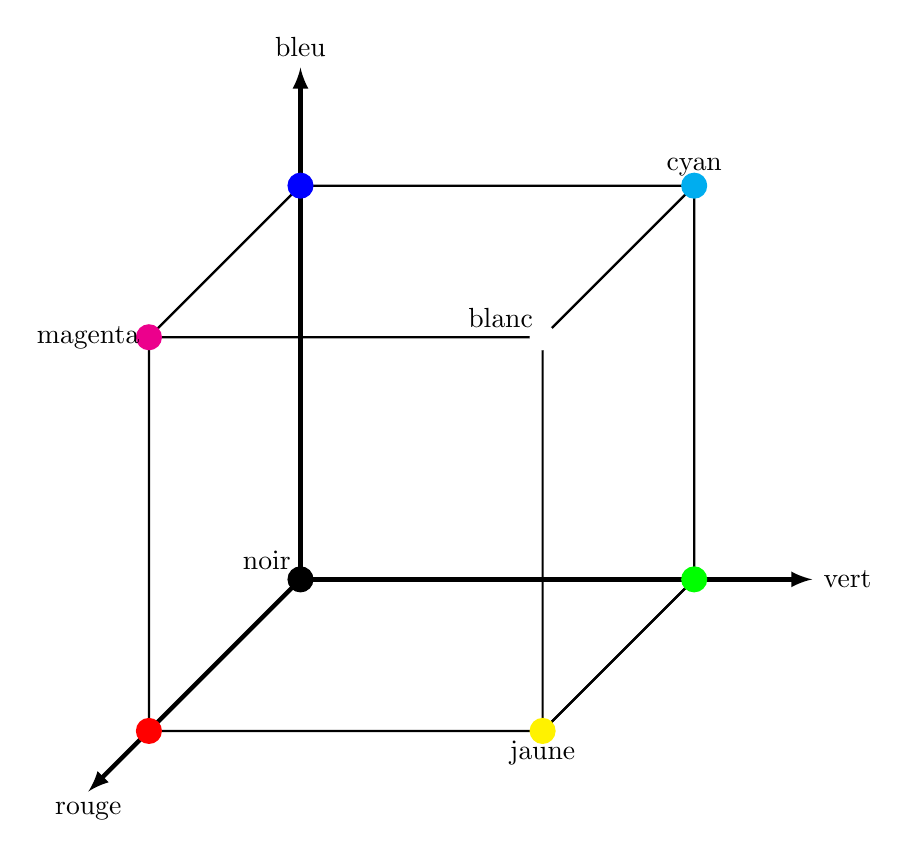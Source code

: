 \begin{tikzpicture}[scale=1]

\pgfmathsetmacro{\cubex}{5}
\pgfmathsetmacro{\cubey}{5}
\pgfmathsetmacro{\cubez}{5}
\draw[thick] (0,0,0) -- ++(\cubex,0,0) -- ++(0,\cubey,0) -- ++(-\cubex,0,0) -- cycle;
\draw[thick] (0,0,0) -- ++(0,0,\cubez) -- ++(0,\cubey,0) -- ++(0,0,-\cubez) -- cycle;
\draw[thick] (0,0,0) -- ++(\cubex,0,0) -- ++(0,0,\cubez) -- ++(-\cubex,0,0) -- cycle;

\draw[thick] (0,5,0) -- ++(\cubex,0,0) -- ++(0,0,\cubez) -- ++(-\cubex,0,0) -- cycle;
\draw[thick] (5,0,0) -- ++(0,0,\cubez) -- ++(0,\cubey,0) -- ++(0,0,-\cubez) -- cycle;

\draw [->,>=latex,ultra thick] (0,0,0) -- ++ (0,0,7) node[below]{rouge};
\draw [->,>=latex,ultra thick] (0,0,0) -- ++ (6.5,0,0) node[right]{vert};
\draw [->,>=latex,ultra thick] (0,0,0) -- ++ (0,6.5,0) node[above]{bleu};

\node[circle,fill=black] at (0,0,0) {};
\node[circle,fill=green] at (5,0,0) {};
\node[circle,fill=red] at (0,0,5) {};
\node[circle,fill=blue] at (0,5,0) {};
\node[circle,fill=white] at (5,5,5) {};
\node[circle,fill=yellow] at (5,0,5) {};
\node[circle,fill=cyan] at (5,5,0) {};
\node[circle,fill=magenta] at (0,5,5) {};

\node[above left] at (0,0,0) {noir};
\node[above left] at (5,5,5) {blanc};
\node[below] at (5,0,5) {jaune};
\node[above] at (5,5,0) {cyan};
\node[left] at (0,5,5) {magenta};
\end{tikzpicture}